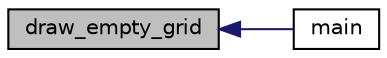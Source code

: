 digraph "draw_empty_grid"
{
  edge [fontname="Helvetica",fontsize="10",labelfontname="Helvetica",labelfontsize="10"];
  node [fontname="Helvetica",fontsize="10",shape=record];
  rankdir="LR";
  Node78 [label="draw_empty_grid",height=0.2,width=0.4,color="black", fillcolor="grey75", style="filled", fontcolor="black"];
  Node78 -> Node79 [dir="back",color="midnightblue",fontsize="10",style="solid",fontname="Helvetica"];
  Node79 [label="main",height=0.2,width=0.4,color="black", fillcolor="white", style="filled",URL="$da/d6d/field_8_c.html#a3c04138a5bfe5d72780bb7e82a18e627"];
}
